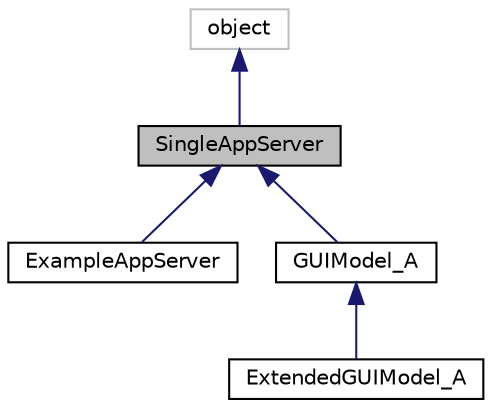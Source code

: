 digraph "SingleAppServer"
{
 // LATEX_PDF_SIZE
  edge [fontname="Helvetica",fontsize="10",labelfontname="Helvetica",labelfontsize="10"];
  node [fontname="Helvetica",fontsize="10",shape=record];
  Node1 [label="SingleAppServer",height=0.2,width=0.4,color="black", fillcolor="grey75", style="filled", fontcolor="black",tooltip=" "];
  Node2 -> Node1 [dir="back",color="midnightblue",fontsize="10",style="solid",fontname="Helvetica"];
  Node2 [label="object",height=0.2,width=0.4,color="grey75", fillcolor="white", style="filled",tooltip=" "];
  Node1 -> Node3 [dir="back",color="midnightblue",fontsize="10",style="solid",fontname="Helvetica"];
  Node3 [label="ExampleAppServer",height=0.2,width=0.4,color="black", fillcolor="white", style="filled",URL="$classexample__run__multiple__bokeh__servers_1_1ExampleAppServer.html",tooltip=" "];
  Node1 -> Node4 [dir="back",color="midnightblue",fontsize="10",style="solid",fontname="Helvetica"];
  Node4 [label="GUIModel_A",height=0.2,width=0.4,color="black", fillcolor="white", style="filled",URL="$classp3lib_1_1bokeh__gui_1_1GUIModel__A.html",tooltip=" "];
  Node4 -> Node5 [dir="back",color="midnightblue",fontsize="10",style="solid",fontname="Helvetica"];
  Node5 [label="ExtendedGUIModel_A",height=0.2,width=0.4,color="black", fillcolor="white", style="filled",URL="$classGUIModel__A__example_1_1ExtendedGUIModel__A.html",tooltip=" "];
}

